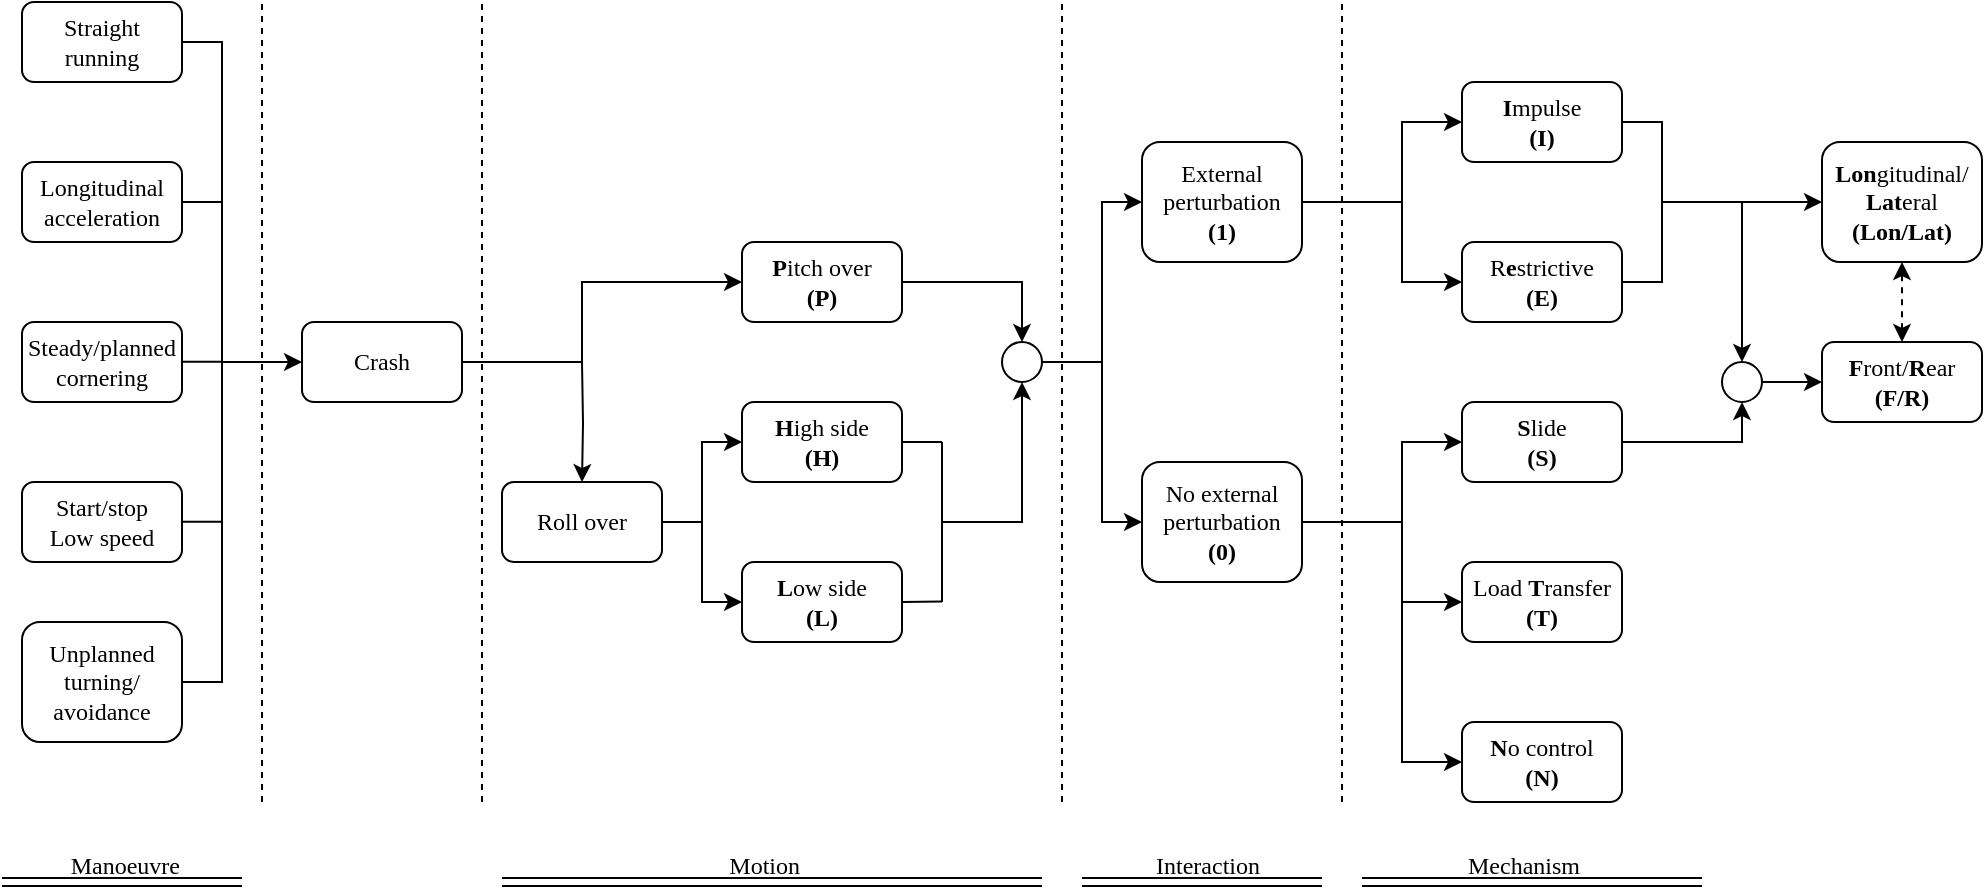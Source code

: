 <mxfile version="26.1.1">
  <diagram name="Page-1" id="JsCwIz8Kpc4aWjF-00SY">
    <mxGraphModel dx="2218" dy="790" grid="1" gridSize="10" guides="1" tooltips="1" connect="1" arrows="1" fold="1" page="1" pageScale="1" pageWidth="850" pageHeight="1100" math="0" shadow="0">
      <root>
        <mxCell id="0" />
        <mxCell id="1" parent="0" />
        <mxCell id="9LaWhNutDbTBSkz7prja-8" value="" style="edgeStyle=orthogonalEdgeStyle;rounded=0;orthogonalLoop=1;jettySize=auto;html=1;fontFamily=Times New Roman;" edge="1" parent="1" target="9LaWhNutDbTBSkz7prja-2">
          <mxGeometry relative="1" as="geometry">
            <mxPoint x="140" y="300" as="sourcePoint" />
          </mxGeometry>
        </mxCell>
        <mxCell id="9LaWhNutDbTBSkz7prja-1" value="Crash" style="rounded=1;whiteSpace=wrap;html=1;fontFamily=Times New Roman;" vertex="1" parent="1">
          <mxGeometry y="280" width="80" height="40" as="geometry" />
        </mxCell>
        <mxCell id="9LaWhNutDbTBSkz7prja-2" value="Roll over" style="rounded=1;whiteSpace=wrap;html=1;fontFamily=Times New Roman;" vertex="1" parent="1">
          <mxGeometry x="100" y="360" width="80" height="40" as="geometry" />
        </mxCell>
        <mxCell id="9LaWhNutDbTBSkz7prja-3" value="&lt;div&gt;&lt;b&gt;P&lt;/b&gt;itch over&lt;/div&gt;&lt;div&gt;&lt;b&gt;(P)&lt;/b&gt;&lt;/div&gt;" style="rounded=1;whiteSpace=wrap;html=1;fontFamily=Times New Roman;" vertex="1" parent="1">
          <mxGeometry x="220" y="240" width="80" height="40" as="geometry" />
        </mxCell>
        <mxCell id="9LaWhNutDbTBSkz7prja-4" value="&lt;div&gt;External perturbation&lt;/div&gt;&lt;div&gt;&lt;b&gt;(1)&lt;/b&gt;&lt;/div&gt;" style="rounded=1;whiteSpace=wrap;html=1;fontFamily=Times New Roman;" vertex="1" parent="1">
          <mxGeometry x="420" y="190" width="80" height="60" as="geometry" />
        </mxCell>
        <mxCell id="9LaWhNutDbTBSkz7prja-5" value="&lt;div&gt;No external perturbation&lt;/div&gt;&lt;div&gt;&lt;b&gt;(0)&lt;/b&gt;&lt;/div&gt;" style="rounded=1;whiteSpace=wrap;html=1;fontFamily=Times New Roman;" vertex="1" parent="1">
          <mxGeometry x="420" y="350" width="80" height="60" as="geometry" />
        </mxCell>
        <mxCell id="9LaWhNutDbTBSkz7prja-6" value="&lt;div&gt;&lt;b&gt;H&lt;/b&gt;igh side&lt;/div&gt;&lt;b&gt;(H)&lt;/b&gt;" style="rounded=1;whiteSpace=wrap;html=1;fontFamily=Times New Roman;" vertex="1" parent="1">
          <mxGeometry x="220" y="320" width="80" height="40" as="geometry" />
        </mxCell>
        <mxCell id="9LaWhNutDbTBSkz7prja-7" value="&lt;div&gt;&lt;b&gt;L&lt;/b&gt;ow side&lt;/div&gt;&lt;b&gt;(L)&lt;/b&gt;" style="rounded=1;whiteSpace=wrap;html=1;fontFamily=Times New Roman;" vertex="1" parent="1">
          <mxGeometry x="220" y="400" width="80" height="40" as="geometry" />
        </mxCell>
        <mxCell id="9LaWhNutDbTBSkz7prja-9" value="" style="endArrow=classic;html=1;rounded=0;entryX=0;entryY=0.5;entryDx=0;entryDy=0;exitX=1;exitY=0.5;exitDx=0;exitDy=0;fontFamily=Times New Roman;" edge="1" parent="1" source="9LaWhNutDbTBSkz7prja-1" target="9LaWhNutDbTBSkz7prja-3">
          <mxGeometry width="50" height="50" relative="1" as="geometry">
            <mxPoint x="240" y="370" as="sourcePoint" />
            <mxPoint x="290" y="320" as="targetPoint" />
            <Array as="points">
              <mxPoint x="140" y="300" />
              <mxPoint x="140" y="260" />
            </Array>
          </mxGeometry>
        </mxCell>
        <mxCell id="9LaWhNutDbTBSkz7prja-10" value="" style="endArrow=classic;html=1;rounded=0;entryX=0;entryY=0.5;entryDx=0;entryDy=0;fontFamily=Times New Roman;" edge="1" parent="1" target="9LaWhNutDbTBSkz7prja-6">
          <mxGeometry width="50" height="50" relative="1" as="geometry">
            <mxPoint x="180" y="380" as="sourcePoint" />
            <mxPoint x="200" y="340" as="targetPoint" />
            <Array as="points">
              <mxPoint x="200" y="380" />
              <mxPoint x="200" y="340" />
            </Array>
          </mxGeometry>
        </mxCell>
        <mxCell id="9LaWhNutDbTBSkz7prja-11" value="" style="endArrow=classic;html=1;rounded=0;entryX=0;entryY=0.5;entryDx=0;entryDy=0;exitX=1;exitY=0.5;exitDx=0;exitDy=0;fontFamily=Times New Roman;" edge="1" parent="1" source="9LaWhNutDbTBSkz7prja-2" target="9LaWhNutDbTBSkz7prja-7">
          <mxGeometry width="50" height="50" relative="1" as="geometry">
            <mxPoint x="240" y="330" as="sourcePoint" />
            <mxPoint x="290" y="280" as="targetPoint" />
            <Array as="points">
              <mxPoint x="180" y="380" />
              <mxPoint x="200" y="380" />
              <mxPoint x="200" y="420" />
            </Array>
          </mxGeometry>
        </mxCell>
        <mxCell id="9LaWhNutDbTBSkz7prja-12" value="" style="endArrow=classic;html=1;rounded=0;exitX=1;exitY=0.5;exitDx=0;exitDy=0;fontFamily=Times New Roman;" edge="1" parent="1" source="9LaWhNutDbTBSkz7prja-3" target="9LaWhNutDbTBSkz7prja-13">
          <mxGeometry width="50" height="50" relative="1" as="geometry">
            <mxPoint x="350" y="350" as="sourcePoint" />
            <mxPoint x="380" y="300" as="targetPoint" />
            <Array as="points">
              <mxPoint x="360" y="260" />
            </Array>
          </mxGeometry>
        </mxCell>
        <mxCell id="9LaWhNutDbTBSkz7prja-13" value="" style="ellipse;whiteSpace=wrap;html=1;aspect=fixed;fontFamily=Times New Roman;" vertex="1" parent="1">
          <mxGeometry x="350" y="290" width="20" height="20" as="geometry" />
        </mxCell>
        <mxCell id="9LaWhNutDbTBSkz7prja-14" value="" style="endArrow=none;html=1;rounded=0;fontFamily=Times New Roman;" edge="1" parent="1">
          <mxGeometry width="50" height="50" relative="1" as="geometry">
            <mxPoint x="300" y="340" as="sourcePoint" />
            <mxPoint x="320" y="340" as="targetPoint" />
          </mxGeometry>
        </mxCell>
        <mxCell id="9LaWhNutDbTBSkz7prja-15" value="" style="endArrow=none;html=1;rounded=0;fontFamily=Times New Roman;" edge="1" parent="1">
          <mxGeometry width="50" height="50" relative="1" as="geometry">
            <mxPoint x="300" y="420" as="sourcePoint" />
            <mxPoint x="320" y="419.76" as="targetPoint" />
          </mxGeometry>
        </mxCell>
        <mxCell id="9LaWhNutDbTBSkz7prja-16" value="" style="endArrow=none;html=1;rounded=0;fontFamily=Times New Roman;" edge="1" parent="1">
          <mxGeometry width="50" height="50" relative="1" as="geometry">
            <mxPoint x="320" y="420" as="sourcePoint" />
            <mxPoint x="320" y="340" as="targetPoint" />
          </mxGeometry>
        </mxCell>
        <mxCell id="9LaWhNutDbTBSkz7prja-17" value="" style="endArrow=classic;html=1;rounded=0;entryX=0.5;entryY=1;entryDx=0;entryDy=0;fontFamily=Times New Roman;" edge="1" parent="1" target="9LaWhNutDbTBSkz7prja-13">
          <mxGeometry width="50" height="50" relative="1" as="geometry">
            <mxPoint x="320" y="380" as="sourcePoint" />
            <mxPoint x="290" y="320" as="targetPoint" />
            <Array as="points">
              <mxPoint x="360" y="380" />
            </Array>
          </mxGeometry>
        </mxCell>
        <mxCell id="9LaWhNutDbTBSkz7prja-18" value="" style="endArrow=classic;html=1;rounded=0;entryX=0;entryY=0.5;entryDx=0;entryDy=0;exitX=1;exitY=0.5;exitDx=0;exitDy=0;fontFamily=Times New Roman;" edge="1" parent="1" source="9LaWhNutDbTBSkz7prja-13" target="9LaWhNutDbTBSkz7prja-4">
          <mxGeometry width="50" height="50" relative="1" as="geometry">
            <mxPoint x="240" y="370" as="sourcePoint" />
            <mxPoint x="290" y="320" as="targetPoint" />
            <Array as="points">
              <mxPoint x="400" y="300" />
              <mxPoint x="400" y="220" />
              <mxPoint x="420" y="220" />
            </Array>
          </mxGeometry>
        </mxCell>
        <mxCell id="9LaWhNutDbTBSkz7prja-19" value="" style="endArrow=classic;html=1;rounded=0;entryX=0;entryY=0.5;entryDx=0;entryDy=0;exitX=1;exitY=0.5;exitDx=0;exitDy=0;fontFamily=Times New Roman;" edge="1" parent="1" source="9LaWhNutDbTBSkz7prja-13" target="9LaWhNutDbTBSkz7prja-5">
          <mxGeometry width="50" height="50" relative="1" as="geometry">
            <mxPoint x="240" y="370" as="sourcePoint" />
            <mxPoint x="290" y="320" as="targetPoint" />
            <Array as="points">
              <mxPoint x="400" y="300" />
              <mxPoint x="400" y="380" />
              <mxPoint x="420" y="380" />
            </Array>
          </mxGeometry>
        </mxCell>
        <mxCell id="9LaWhNutDbTBSkz7prja-20" value="" style="endArrow=none;dashed=1;html=1;rounded=0;fontFamily=Times New Roman;" edge="1" parent="1">
          <mxGeometry width="50" height="50" relative="1" as="geometry">
            <mxPoint x="90" y="520" as="sourcePoint" />
            <mxPoint x="90" y="120" as="targetPoint" />
          </mxGeometry>
        </mxCell>
        <mxCell id="9LaWhNutDbTBSkz7prja-21" value="" style="endArrow=none;dashed=1;html=1;rounded=0;fontFamily=Times New Roman;" edge="1" parent="1">
          <mxGeometry width="50" height="50" relative="1" as="geometry">
            <mxPoint x="380" y="520" as="sourcePoint" />
            <mxPoint x="380" y="120" as="targetPoint" />
          </mxGeometry>
        </mxCell>
        <mxCell id="9LaWhNutDbTBSkz7prja-22" value="" style="endArrow=none;dashed=1;html=1;rounded=0;fontFamily=Times New Roman;" edge="1" parent="1">
          <mxGeometry width="50" height="50" relative="1" as="geometry">
            <mxPoint x="520" y="520" as="sourcePoint" />
            <mxPoint x="520" y="120" as="targetPoint" />
          </mxGeometry>
        </mxCell>
        <mxCell id="9LaWhNutDbTBSkz7prja-23" value="&lt;div&gt;&lt;b&gt;S&lt;/b&gt;lide&lt;/div&gt;&lt;div&gt;&lt;b&gt;(S)&lt;/b&gt;&lt;/div&gt;" style="rounded=1;whiteSpace=wrap;html=1;fontFamily=Times New Roman;" vertex="1" parent="1">
          <mxGeometry x="580" y="320" width="80" height="40" as="geometry" />
        </mxCell>
        <mxCell id="9LaWhNutDbTBSkz7prja-24" value="&lt;div&gt;Load &lt;b&gt;T&lt;/b&gt;ransfer&lt;/div&gt;&lt;div&gt;&lt;b&gt;(T)&lt;/b&gt;&lt;/div&gt;" style="rounded=1;whiteSpace=wrap;html=1;fontFamily=Times New Roman;" vertex="1" parent="1">
          <mxGeometry x="580" y="400" width="80" height="40" as="geometry" />
        </mxCell>
        <mxCell id="9LaWhNutDbTBSkz7prja-25" value="&lt;div&gt;&lt;b&gt;I&lt;/b&gt;mpulse&lt;/div&gt;&lt;div&gt;&lt;b&gt;(I)&lt;/b&gt;&lt;/div&gt;" style="rounded=1;whiteSpace=wrap;html=1;fontFamily=Times New Roman;" vertex="1" parent="1">
          <mxGeometry x="580" y="160" width="80" height="40" as="geometry" />
        </mxCell>
        <mxCell id="9LaWhNutDbTBSkz7prja-26" value="&lt;div&gt;R&lt;b&gt;e&lt;/b&gt;strictive&lt;/div&gt;&lt;div&gt;&lt;b&gt;(E)&lt;/b&gt;&lt;/div&gt;" style="rounded=1;whiteSpace=wrap;html=1;fontFamily=Times New Roman;" vertex="1" parent="1">
          <mxGeometry x="580" y="240" width="80" height="40" as="geometry" />
        </mxCell>
        <mxCell id="9LaWhNutDbTBSkz7prja-27" value="&lt;div&gt;&lt;b&gt;N&lt;/b&gt;o control&lt;/div&gt;&lt;div&gt;&lt;b&gt;(N)&lt;/b&gt;&lt;/div&gt;" style="rounded=1;whiteSpace=wrap;html=1;fontFamily=Times New Roman;" vertex="1" parent="1">
          <mxGeometry x="580" y="480" width="80" height="40" as="geometry" />
        </mxCell>
        <mxCell id="9LaWhNutDbTBSkz7prja-30" value="&lt;div&gt;&lt;b&gt;F&lt;/b&gt;ront/&lt;b&gt;R&lt;/b&gt;ear&lt;/div&gt;&lt;div&gt;&lt;b&gt;(F/R)&lt;/b&gt;&lt;/div&gt;" style="rounded=1;whiteSpace=wrap;html=1;fontFamily=Times New Roman;" vertex="1" parent="1">
          <mxGeometry x="760" y="290" width="80" height="40" as="geometry" />
        </mxCell>
        <mxCell id="9LaWhNutDbTBSkz7prja-31" value="&lt;div&gt;&lt;b&gt;Lon&lt;/b&gt;gitudinal/&lt;/div&gt;&lt;div&gt;&lt;b&gt;Lat&lt;/b&gt;eral&lt;/div&gt;&lt;div&gt;&lt;b&gt;(Lon/Lat)&lt;/b&gt;&lt;/div&gt;" style="rounded=1;whiteSpace=wrap;html=1;fontFamily=Times New Roman;" vertex="1" parent="1">
          <mxGeometry x="760" y="190" width="80" height="60" as="geometry" />
        </mxCell>
        <mxCell id="9LaWhNutDbTBSkz7prja-43" value="" style="edgeStyle=orthogonalEdgeStyle;rounded=0;orthogonalLoop=1;jettySize=auto;html=1;fontFamily=Times New Roman;" edge="1" parent="1" source="9LaWhNutDbTBSkz7prja-32" target="9LaWhNutDbTBSkz7prja-30">
          <mxGeometry relative="1" as="geometry" />
        </mxCell>
        <mxCell id="9LaWhNutDbTBSkz7prja-32" value="" style="ellipse;whiteSpace=wrap;html=1;aspect=fixed;fontFamily=Times New Roman;" vertex="1" parent="1">
          <mxGeometry x="710" y="300" width="20" height="20" as="geometry" />
        </mxCell>
        <mxCell id="9LaWhNutDbTBSkz7prja-34" value="" style="endArrow=classic;html=1;rounded=0;entryX=0;entryY=0.5;entryDx=0;entryDy=0;fontFamily=Times New Roman;" edge="1" parent="1" target="9LaWhNutDbTBSkz7prja-25">
          <mxGeometry width="50" height="50" relative="1" as="geometry">
            <mxPoint x="520" y="220" as="sourcePoint" />
            <mxPoint x="570" y="170" as="targetPoint" />
            <Array as="points">
              <mxPoint x="550" y="220" />
              <mxPoint x="550" y="180" />
            </Array>
          </mxGeometry>
        </mxCell>
        <mxCell id="9LaWhNutDbTBSkz7prja-35" value="" style="endArrow=classic;html=1;rounded=0;entryX=0;entryY=0.5;entryDx=0;entryDy=0;exitX=1;exitY=0.5;exitDx=0;exitDy=0;fontFamily=Times New Roman;" edge="1" parent="1" source="9LaWhNutDbTBSkz7prja-4" target="9LaWhNutDbTBSkz7prja-26">
          <mxGeometry width="50" height="50" relative="1" as="geometry">
            <mxPoint x="440" y="330" as="sourcePoint" />
            <mxPoint x="490" y="280" as="targetPoint" />
            <Array as="points">
              <mxPoint x="550" y="220" />
              <mxPoint x="550" y="260" />
            </Array>
          </mxGeometry>
        </mxCell>
        <mxCell id="9LaWhNutDbTBSkz7prja-36" value="" style="endArrow=classic;html=1;rounded=0;entryX=0;entryY=0.5;entryDx=0;entryDy=0;exitX=1;exitY=0.5;exitDx=0;exitDy=0;fontFamily=Times New Roman;" edge="1" parent="1" source="9LaWhNutDbTBSkz7prja-5" target="9LaWhNutDbTBSkz7prja-23">
          <mxGeometry width="50" height="50" relative="1" as="geometry">
            <mxPoint x="440" y="390" as="sourcePoint" />
            <mxPoint x="490" y="340" as="targetPoint" />
            <Array as="points">
              <mxPoint x="550" y="380" />
              <mxPoint x="550" y="340" />
            </Array>
          </mxGeometry>
        </mxCell>
        <mxCell id="9LaWhNutDbTBSkz7prja-37" value="" style="endArrow=classic;html=1;rounded=0;entryX=0;entryY=0.5;entryDx=0;entryDy=0;exitX=1;exitY=0.5;exitDx=0;exitDy=0;fontFamily=Times New Roman;" edge="1" parent="1" source="9LaWhNutDbTBSkz7prja-5" target="9LaWhNutDbTBSkz7prja-24">
          <mxGeometry width="50" height="50" relative="1" as="geometry">
            <mxPoint x="440" y="390" as="sourcePoint" />
            <mxPoint x="490" y="340" as="targetPoint" />
            <Array as="points">
              <mxPoint x="550" y="380" />
              <mxPoint x="550" y="420" />
            </Array>
          </mxGeometry>
        </mxCell>
        <mxCell id="9LaWhNutDbTBSkz7prja-38" value="" style="endArrow=classic;html=1;rounded=0;entryX=0;entryY=0.5;entryDx=0;entryDy=0;exitX=1;exitY=0.5;exitDx=0;exitDy=0;fontFamily=Times New Roman;" edge="1" parent="1" source="9LaWhNutDbTBSkz7prja-5" target="9LaWhNutDbTBSkz7prja-27">
          <mxGeometry width="50" height="50" relative="1" as="geometry">
            <mxPoint x="440" y="390" as="sourcePoint" />
            <mxPoint x="490" y="340" as="targetPoint" />
            <Array as="points">
              <mxPoint x="550" y="380" />
              <mxPoint x="550" y="500" />
            </Array>
          </mxGeometry>
        </mxCell>
        <mxCell id="9LaWhNutDbTBSkz7prja-39" value="" style="endArrow=classic;html=1;rounded=0;entryX=0.5;entryY=1;entryDx=0;entryDy=0;exitX=1;exitY=0.5;exitDx=0;exitDy=0;fontFamily=Times New Roman;" edge="1" parent="1" source="9LaWhNutDbTBSkz7prja-23" target="9LaWhNutDbTBSkz7prja-32">
          <mxGeometry width="50" height="50" relative="1" as="geometry">
            <mxPoint x="600" y="360" as="sourcePoint" />
            <mxPoint x="650" y="310" as="targetPoint" />
            <Array as="points">
              <mxPoint x="720" y="340" />
            </Array>
          </mxGeometry>
        </mxCell>
        <mxCell id="9LaWhNutDbTBSkz7prja-40" value="" style="endArrow=none;html=1;rounded=0;entryX=1;entryY=0.5;entryDx=0;entryDy=0;fontFamily=Times New Roman;" edge="1" parent="1" target="9LaWhNutDbTBSkz7prja-25">
          <mxGeometry width="50" height="50" relative="1" as="geometry">
            <mxPoint x="660" y="260" as="sourcePoint" />
            <mxPoint x="710" y="210" as="targetPoint" />
            <Array as="points">
              <mxPoint x="680" y="260" />
              <mxPoint x="680" y="220" />
              <mxPoint x="680" y="180" />
            </Array>
          </mxGeometry>
        </mxCell>
        <mxCell id="9LaWhNutDbTBSkz7prja-41" value="" style="endArrow=classic;html=1;rounded=0;entryX=0;entryY=0.5;entryDx=0;entryDy=0;fontFamily=Times New Roman;" edge="1" parent="1" target="9LaWhNutDbTBSkz7prja-31">
          <mxGeometry width="50" height="50" relative="1" as="geometry">
            <mxPoint x="680" y="220" as="sourcePoint" />
            <mxPoint x="730.0" y="220" as="targetPoint" />
          </mxGeometry>
        </mxCell>
        <mxCell id="9LaWhNutDbTBSkz7prja-45" value="Steady/planned cornering" style="rounded=1;whiteSpace=wrap;html=1;fontFamily=Times New Roman;" vertex="1" parent="1">
          <mxGeometry x="-140" y="280" width="80" height="40" as="geometry" />
        </mxCell>
        <mxCell id="9LaWhNutDbTBSkz7prja-46" value="&lt;div&gt;Start/stop&lt;/div&gt;&lt;div&gt;Low speed&lt;/div&gt;" style="rounded=1;whiteSpace=wrap;html=1;fontFamily=Times New Roman;" vertex="1" parent="1">
          <mxGeometry x="-140" y="360" width="80" height="40" as="geometry" />
        </mxCell>
        <mxCell id="9LaWhNutDbTBSkz7prja-47" value="Straight running" style="rounded=1;whiteSpace=wrap;html=1;fontFamily=Times New Roman;" vertex="1" parent="1">
          <mxGeometry x="-140" y="120" width="80" height="40" as="geometry" />
        </mxCell>
        <mxCell id="9LaWhNutDbTBSkz7prja-48" value="Longitudinal acceleration" style="rounded=1;whiteSpace=wrap;html=1;fontFamily=Times New Roman;" vertex="1" parent="1">
          <mxGeometry x="-140" y="200" width="80" height="40" as="geometry" />
        </mxCell>
        <mxCell id="9LaWhNutDbTBSkz7prja-49" value="Unplanned turning/ avoidance" style="rounded=1;whiteSpace=wrap;html=1;fontFamily=Times New Roman;" vertex="1" parent="1">
          <mxGeometry x="-140" y="430" width="80" height="60" as="geometry" />
        </mxCell>
        <mxCell id="9LaWhNutDbTBSkz7prja-51" value="" style="endArrow=none;html=1;rounded=0;entryX=1;entryY=0.5;entryDx=0;entryDy=0;fontFamily=Times New Roman;exitX=1;exitY=0.5;exitDx=0;exitDy=0;" edge="1" parent="1" source="9LaWhNutDbTBSkz7prja-49" target="9LaWhNutDbTBSkz7prja-47">
          <mxGeometry width="50" height="50" relative="1" as="geometry">
            <mxPoint x="-50" y="450" as="sourcePoint" />
            <mxPoint x="-10" y="410" as="targetPoint" />
            <Array as="points">
              <mxPoint x="-40" y="460" />
              <mxPoint x="-40" y="290" />
              <mxPoint x="-40" y="140" />
            </Array>
          </mxGeometry>
        </mxCell>
        <mxCell id="9LaWhNutDbTBSkz7prja-52" value="" style="endArrow=none;html=1;rounded=0;exitX=1;exitY=0.5;exitDx=0;exitDy=0;fontFamily=Times New Roman;" edge="1" parent="1" source="9LaWhNutDbTBSkz7prja-48">
          <mxGeometry width="50" height="50" relative="1" as="geometry">
            <mxPoint x="60" y="300" as="sourcePoint" />
            <mxPoint x="-40" y="220" as="targetPoint" />
          </mxGeometry>
        </mxCell>
        <mxCell id="9LaWhNutDbTBSkz7prja-53" value="" style="endArrow=none;html=1;rounded=0;exitX=1;exitY=0.5;exitDx=0;exitDy=0;fontFamily=Times New Roman;" edge="1" parent="1">
          <mxGeometry width="50" height="50" relative="1" as="geometry">
            <mxPoint x="-60" y="299.83" as="sourcePoint" />
            <mxPoint x="-40" y="299.83" as="targetPoint" />
          </mxGeometry>
        </mxCell>
        <mxCell id="9LaWhNutDbTBSkz7prja-54" value="" style="endArrow=none;html=1;rounded=0;exitX=1;exitY=0.5;exitDx=0;exitDy=0;fontFamily=Times New Roman;" edge="1" parent="1">
          <mxGeometry width="50" height="50" relative="1" as="geometry">
            <mxPoint x="-60" y="379.83" as="sourcePoint" />
            <mxPoint x="-40" y="379.83" as="targetPoint" />
          </mxGeometry>
        </mxCell>
        <mxCell id="9LaWhNutDbTBSkz7prja-55" value="" style="endArrow=classic;html=1;rounded=0;entryX=0;entryY=0.5;entryDx=0;entryDy=0;fontFamily=Times New Roman;" edge="1" parent="1" target="9LaWhNutDbTBSkz7prja-1">
          <mxGeometry width="50" height="50" relative="1" as="geometry">
            <mxPoint x="-40" y="300" as="sourcePoint" />
            <mxPoint x="150" y="320" as="targetPoint" />
          </mxGeometry>
        </mxCell>
        <mxCell id="9LaWhNutDbTBSkz7prja-56" value="" style="endArrow=none;dashed=1;html=1;rounded=0;fontFamily=Times New Roman;" edge="1" parent="1">
          <mxGeometry width="50" height="50" relative="1" as="geometry">
            <mxPoint x="-20" y="520" as="sourcePoint" />
            <mxPoint x="-20" y="120" as="targetPoint" />
          </mxGeometry>
        </mxCell>
        <mxCell id="9LaWhNutDbTBSkz7prja-58" value="" style="endArrow=classic;startArrow=classic;html=1;rounded=0;entryX=0.5;entryY=1;entryDx=0;entryDy=0;exitX=0.5;exitY=0;exitDx=0;exitDy=0;dashed=1;" edge="1" parent="1" source="9LaWhNutDbTBSkz7prja-30" target="9LaWhNutDbTBSkz7prja-31">
          <mxGeometry width="50" height="50" relative="1" as="geometry">
            <mxPoint x="770" y="400" as="sourcePoint" />
            <mxPoint x="820" y="350" as="targetPoint" />
          </mxGeometry>
        </mxCell>
        <mxCell id="9LaWhNutDbTBSkz7prja-59" value="" style="shape=link;html=1;rounded=0;" edge="1" parent="1">
          <mxGeometry relative="1" as="geometry">
            <mxPoint x="100" y="560" as="sourcePoint" />
            <mxPoint x="370" y="560" as="targetPoint" />
          </mxGeometry>
        </mxCell>
        <mxCell id="9LaWhNutDbTBSkz7prja-60" value="&lt;div align=&quot;right&quot;&gt;&lt;font face=&quot;Times New Roman&quot;&gt;Motion&lt;/font&gt;&lt;/div&gt;" style="resizable=0;html=1;whiteSpace=wrap;align=right;verticalAlign=bottom;" connectable="0" vertex="1" parent="9LaWhNutDbTBSkz7prja-59">
          <mxGeometry x="1" relative="1" as="geometry">
            <mxPoint x="-120" as="offset" />
          </mxGeometry>
        </mxCell>
        <mxCell id="9LaWhNutDbTBSkz7prja-63" value="" style="shape=link;html=1;rounded=0;" edge="1" parent="1">
          <mxGeometry relative="1" as="geometry">
            <mxPoint x="390" y="560" as="sourcePoint" />
            <mxPoint x="510" y="560" as="targetPoint" />
          </mxGeometry>
        </mxCell>
        <mxCell id="9LaWhNutDbTBSkz7prja-64" value="&lt;font face=&quot;Times New Roman&quot;&gt;Interaction&lt;/font&gt;" style="resizable=0;html=1;whiteSpace=wrap;align=right;verticalAlign=bottom;" connectable="0" vertex="1" parent="9LaWhNutDbTBSkz7prja-63">
          <mxGeometry x="1" relative="1" as="geometry">
            <mxPoint x="-30" as="offset" />
          </mxGeometry>
        </mxCell>
        <mxCell id="9LaWhNutDbTBSkz7prja-65" value="" style="shape=link;html=1;rounded=0;" edge="1" parent="1">
          <mxGeometry relative="1" as="geometry">
            <mxPoint x="530" y="560" as="sourcePoint" />
            <mxPoint x="700" y="560" as="targetPoint" />
          </mxGeometry>
        </mxCell>
        <mxCell id="9LaWhNutDbTBSkz7prja-66" value="&lt;font face=&quot;Times New Roman&quot;&gt;Mechanism&lt;/font&gt;" style="resizable=0;html=1;whiteSpace=wrap;align=right;verticalAlign=bottom;" connectable="0" vertex="1" parent="9LaWhNutDbTBSkz7prja-65">
          <mxGeometry x="1" relative="1" as="geometry">
            <mxPoint x="-60" as="offset" />
          </mxGeometry>
        </mxCell>
        <mxCell id="9LaWhNutDbTBSkz7prja-67" value="" style="shape=link;html=1;rounded=0;" edge="1" parent="1">
          <mxGeometry relative="1" as="geometry">
            <mxPoint x="-150" y="560" as="sourcePoint" />
            <mxPoint x="-30" y="560" as="targetPoint" />
          </mxGeometry>
        </mxCell>
        <mxCell id="9LaWhNutDbTBSkz7prja-68" value="&lt;div align=&quot;right&quot;&gt;&lt;font face=&quot;Times New Roman&quot;&gt;Manoeuvre&lt;/font&gt;&lt;/div&gt;" style="resizable=0;html=1;whiteSpace=wrap;align=right;verticalAlign=bottom;" connectable="0" vertex="1" parent="9LaWhNutDbTBSkz7prja-67">
          <mxGeometry x="1" relative="1" as="geometry">
            <mxPoint x="-30" as="offset" />
          </mxGeometry>
        </mxCell>
        <mxCell id="9LaWhNutDbTBSkz7prja-69" value="" style="endArrow=classic;html=1;rounded=0;entryX=0.5;entryY=0;entryDx=0;entryDy=0;" edge="1" parent="1" target="9LaWhNutDbTBSkz7prja-32">
          <mxGeometry width="50" height="50" relative="1" as="geometry">
            <mxPoint x="680" y="220" as="sourcePoint" />
            <mxPoint x="530" y="300" as="targetPoint" />
            <Array as="points">
              <mxPoint x="720" y="220" />
            </Array>
          </mxGeometry>
        </mxCell>
      </root>
    </mxGraphModel>
  </diagram>
</mxfile>

